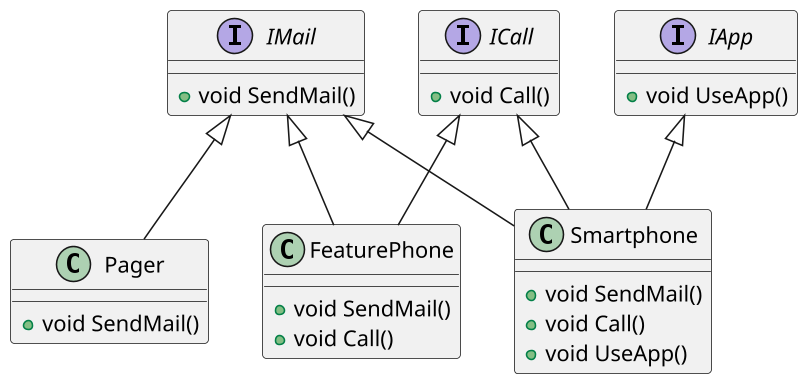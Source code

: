 @startuml
skinparam dpi 150

'メールインターフェース
interface IMail {
	+void SendMail()
}

'電話インターフェース
interface ICall {
	+void Call()
}

'アプリインターフェース
interface IApp {
	+void UseApp()
}

'ポケベルクラス
class Pager {
	+void SendMail()
}

'ガラケークラス
class FeaturePhone {
	+void SendMail()
	+void Call()
}

'スマートフォンクラス
class Smartphone {
	+void SendMail()
	+void Call()
	+void UseApp()
}



' クラス間の関係
IMail <|-- Pager
IMail <|-- FeaturePhone
IMail <|-- Smartphone
ICall <|-- FeaturePhone
ICall <|-- Smartphone
IApp <|-- Smartphone
@enduml